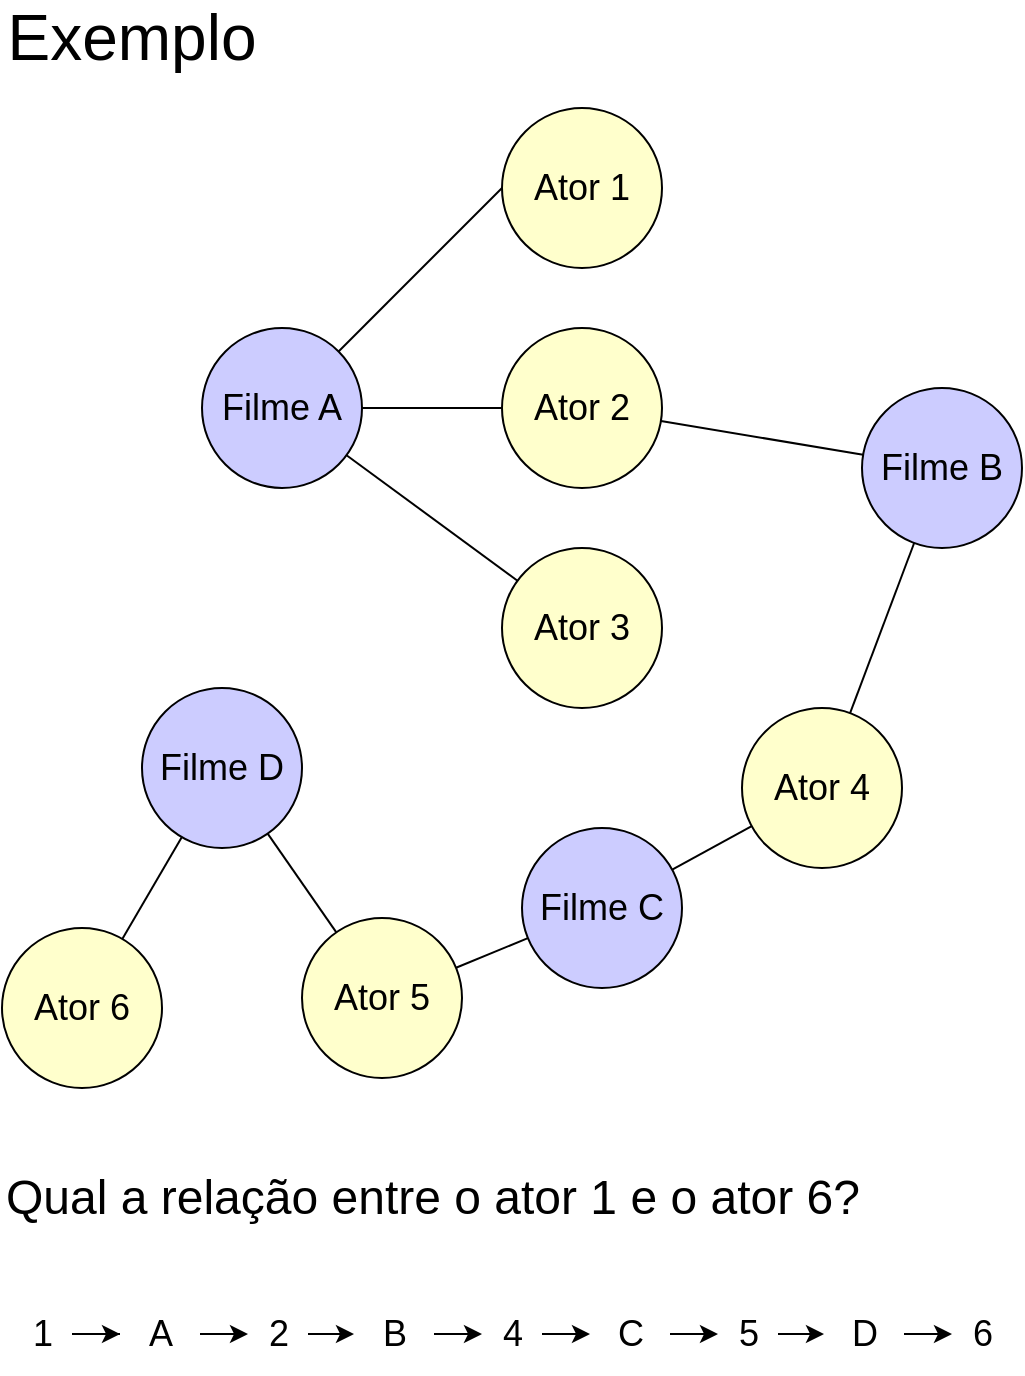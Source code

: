<mxfile version="24.7.12">
  <diagram name="Página-1" id="ZFZ0mHjnxTFNUvGVwivy">
    <mxGraphModel dx="1687" dy="918" grid="1" gridSize="10" guides="1" tooltips="1" connect="1" arrows="1" fold="1" page="1" pageScale="1" pageWidth="827" pageHeight="1169" math="0" shadow="0">
      <root>
        <mxCell id="0" />
        <mxCell id="1" parent="0" />
        <mxCell id="RYu9-wOBV0PyP74SdkXo-5" style="rounded=0;orthogonalLoop=1;jettySize=auto;html=1;entryX=0;entryY=0.5;entryDx=0;entryDy=0;endArrow=none;endFill=0;" edge="1" parent="1" source="RYu9-wOBV0PyP74SdkXo-1" target="RYu9-wOBV0PyP74SdkXo-2">
          <mxGeometry relative="1" as="geometry" />
        </mxCell>
        <mxCell id="RYu9-wOBV0PyP74SdkXo-6" style="edgeStyle=none;shape=connector;rounded=0;orthogonalLoop=1;jettySize=auto;html=1;strokeColor=default;align=center;verticalAlign=middle;fontFamily=Helvetica;fontSize=11;fontColor=default;labelBackgroundColor=default;endArrow=none;endFill=0;" edge="1" parent="1" source="RYu9-wOBV0PyP74SdkXo-1" target="RYu9-wOBV0PyP74SdkXo-3">
          <mxGeometry relative="1" as="geometry" />
        </mxCell>
        <mxCell id="RYu9-wOBV0PyP74SdkXo-7" style="edgeStyle=none;shape=connector;rounded=0;orthogonalLoop=1;jettySize=auto;html=1;strokeColor=default;align=center;verticalAlign=middle;fontFamily=Helvetica;fontSize=11;fontColor=default;labelBackgroundColor=default;endArrow=none;endFill=0;" edge="1" parent="1" source="RYu9-wOBV0PyP74SdkXo-1" target="RYu9-wOBV0PyP74SdkXo-4">
          <mxGeometry relative="1" as="geometry" />
        </mxCell>
        <mxCell id="RYu9-wOBV0PyP74SdkXo-1" value="Filme A" style="ellipse;whiteSpace=wrap;html=1;aspect=fixed;fillColor=#CCCCFF;strokeColor=#000000;fontSize=18;" vertex="1" parent="1">
          <mxGeometry x="185" y="290" width="80" height="80" as="geometry" />
        </mxCell>
        <mxCell id="RYu9-wOBV0PyP74SdkXo-2" value="Ator 1" style="ellipse;whiteSpace=wrap;html=1;aspect=fixed;fontSize=18;fillColor=#FFFFCC;" vertex="1" parent="1">
          <mxGeometry x="335" y="180" width="80" height="80" as="geometry" />
        </mxCell>
        <mxCell id="RYu9-wOBV0PyP74SdkXo-9" style="edgeStyle=none;shape=connector;rounded=0;orthogonalLoop=1;jettySize=auto;html=1;strokeColor=default;align=center;verticalAlign=middle;fontFamily=Helvetica;fontSize=11;fontColor=default;labelBackgroundColor=default;endArrow=none;endFill=0;" edge="1" parent="1" source="RYu9-wOBV0PyP74SdkXo-3" target="RYu9-wOBV0PyP74SdkXo-8">
          <mxGeometry relative="1" as="geometry" />
        </mxCell>
        <mxCell id="RYu9-wOBV0PyP74SdkXo-3" value="Ator 2" style="ellipse;whiteSpace=wrap;html=1;aspect=fixed;fontSize=18;fillColor=#FFFFCC;" vertex="1" parent="1">
          <mxGeometry x="335" y="290" width="80" height="80" as="geometry" />
        </mxCell>
        <mxCell id="RYu9-wOBV0PyP74SdkXo-4" value="Ator 3" style="ellipse;whiteSpace=wrap;html=1;aspect=fixed;fontSize=18;fillColor=#FFFFCC;" vertex="1" parent="1">
          <mxGeometry x="335" y="400" width="80" height="80" as="geometry" />
        </mxCell>
        <mxCell id="RYu9-wOBV0PyP74SdkXo-11" style="edgeStyle=none;shape=connector;rounded=0;orthogonalLoop=1;jettySize=auto;html=1;strokeColor=default;align=center;verticalAlign=middle;fontFamily=Helvetica;fontSize=11;fontColor=default;labelBackgroundColor=default;endArrow=none;endFill=0;" edge="1" parent="1" source="RYu9-wOBV0PyP74SdkXo-8" target="RYu9-wOBV0PyP74SdkXo-10">
          <mxGeometry relative="1" as="geometry" />
        </mxCell>
        <mxCell id="RYu9-wOBV0PyP74SdkXo-8" value="Filme B" style="ellipse;whiteSpace=wrap;html=1;aspect=fixed;fillColor=#CCCCFF;strokeColor=#000000;fontSize=18;" vertex="1" parent="1">
          <mxGeometry x="515" y="320" width="80" height="80" as="geometry" />
        </mxCell>
        <mxCell id="RYu9-wOBV0PyP74SdkXo-16" style="edgeStyle=none;shape=connector;rounded=0;orthogonalLoop=1;jettySize=auto;html=1;strokeColor=default;align=center;verticalAlign=middle;fontFamily=Helvetica;fontSize=11;fontColor=default;labelBackgroundColor=default;endArrow=none;endFill=0;" edge="1" parent="1" source="RYu9-wOBV0PyP74SdkXo-10" target="RYu9-wOBV0PyP74SdkXo-12">
          <mxGeometry relative="1" as="geometry" />
        </mxCell>
        <mxCell id="RYu9-wOBV0PyP74SdkXo-10" value="Ator 4" style="ellipse;whiteSpace=wrap;html=1;aspect=fixed;fontSize=18;fillColor=#FFFFCC;" vertex="1" parent="1">
          <mxGeometry x="455" y="480" width="80" height="80" as="geometry" />
        </mxCell>
        <mxCell id="RYu9-wOBV0PyP74SdkXo-18" style="edgeStyle=none;shape=connector;rounded=0;orthogonalLoop=1;jettySize=auto;html=1;strokeColor=default;align=center;verticalAlign=middle;fontFamily=Helvetica;fontSize=11;fontColor=default;labelBackgroundColor=default;endArrow=none;endFill=0;" edge="1" parent="1" source="RYu9-wOBV0PyP74SdkXo-12" target="RYu9-wOBV0PyP74SdkXo-17">
          <mxGeometry relative="1" as="geometry" />
        </mxCell>
        <mxCell id="RYu9-wOBV0PyP74SdkXo-12" value="Filme C" style="ellipse;whiteSpace=wrap;html=1;aspect=fixed;fillColor=#CCCCFF;strokeColor=#000000;fontSize=18;" vertex="1" parent="1">
          <mxGeometry x="345" y="540" width="80" height="80" as="geometry" />
        </mxCell>
        <mxCell id="RYu9-wOBV0PyP74SdkXo-13" style="edgeStyle=none;shape=connector;rounded=0;orthogonalLoop=1;jettySize=auto;html=1;exitX=0.5;exitY=1;exitDx=0;exitDy=0;strokeColor=default;align=center;verticalAlign=middle;fontFamily=Helvetica;fontSize=11;fontColor=default;labelBackgroundColor=default;endArrow=none;endFill=0;" edge="1" parent="1" source="RYu9-wOBV0PyP74SdkXo-10" target="RYu9-wOBV0PyP74SdkXo-10">
          <mxGeometry relative="1" as="geometry" />
        </mxCell>
        <mxCell id="RYu9-wOBV0PyP74SdkXo-20" style="edgeStyle=none;shape=connector;rounded=0;orthogonalLoop=1;jettySize=auto;html=1;strokeColor=default;align=center;verticalAlign=middle;fontFamily=Helvetica;fontSize=11;fontColor=default;labelBackgroundColor=default;endArrow=none;endFill=0;" edge="1" parent="1" source="RYu9-wOBV0PyP74SdkXo-17" target="RYu9-wOBV0PyP74SdkXo-19">
          <mxGeometry relative="1" as="geometry" />
        </mxCell>
        <mxCell id="RYu9-wOBV0PyP74SdkXo-17" value="Ator 5" style="ellipse;whiteSpace=wrap;html=1;aspect=fixed;fontSize=18;fillColor=#FFFFCC;" vertex="1" parent="1">
          <mxGeometry x="235" y="585" width="80" height="80" as="geometry" />
        </mxCell>
        <mxCell id="RYu9-wOBV0PyP74SdkXo-22" style="edgeStyle=none;shape=connector;rounded=0;orthogonalLoop=1;jettySize=auto;html=1;strokeColor=default;align=center;verticalAlign=middle;fontFamily=Helvetica;fontSize=11;fontColor=default;labelBackgroundColor=default;endArrow=none;endFill=0;" edge="1" parent="1" source="RYu9-wOBV0PyP74SdkXo-19" target="RYu9-wOBV0PyP74SdkXo-21">
          <mxGeometry relative="1" as="geometry" />
        </mxCell>
        <mxCell id="RYu9-wOBV0PyP74SdkXo-19" value="Filme D" style="ellipse;whiteSpace=wrap;html=1;aspect=fixed;fillColor=#CCCCFF;strokeColor=#000000;fontSize=18;" vertex="1" parent="1">
          <mxGeometry x="155" y="470" width="80" height="80" as="geometry" />
        </mxCell>
        <mxCell id="RYu9-wOBV0PyP74SdkXo-21" value="Ator 6" style="ellipse;whiteSpace=wrap;html=1;aspect=fixed;fontSize=18;fillColor=#FFFFCC;" vertex="1" parent="1">
          <mxGeometry x="85" y="590" width="80" height="80" as="geometry" />
        </mxCell>
        <mxCell id="RYu9-wOBV0PyP74SdkXo-23" value="Exemplo" style="text;html=1;align=center;verticalAlign=middle;whiteSpace=wrap;rounded=0;fontFamily=Helvetica;fontSize=32;fontColor=default;labelBackgroundColor=none;" vertex="1" parent="1">
          <mxGeometry x="120" y="130" width="60" height="30" as="geometry" />
        </mxCell>
        <mxCell id="RYu9-wOBV0PyP74SdkXo-24" value="Qual a relação entre o ator 1 e o ator 6?" style="text;html=1;align=left;verticalAlign=middle;whiteSpace=wrap;rounded=0;fontFamily=Helvetica;fontSize=24;fontColor=default;labelBackgroundColor=none;" vertex="1" parent="1">
          <mxGeometry x="85" y="710" width="480" height="30" as="geometry" />
        </mxCell>
        <mxCell id="RYu9-wOBV0PyP74SdkXo-48" value="" style="group" vertex="1" connectable="0" parent="1">
          <mxGeometry x="90" y="773" width="500" height="40" as="geometry" />
        </mxCell>
        <mxCell id="RYu9-wOBV0PyP74SdkXo-35" style="edgeStyle=none;shape=connector;rounded=0;orthogonalLoop=1;jettySize=auto;html=1;strokeColor=default;align=center;verticalAlign=middle;fontFamily=Helvetica;fontSize=11;fontColor=default;labelBackgroundColor=default;endArrow=classic;endFill=1;" edge="1" parent="RYu9-wOBV0PyP74SdkXo-48" source="RYu9-wOBV0PyP74SdkXo-25" target="RYu9-wOBV0PyP74SdkXo-26">
          <mxGeometry relative="1" as="geometry" />
        </mxCell>
        <mxCell id="RYu9-wOBV0PyP74SdkXo-25" value="1" style="text;html=1;align=center;verticalAlign=middle;resizable=0;points=[];autosize=1;strokeColor=none;fillColor=none;fontFamily=Helvetica;fontSize=18;fontColor=default;labelBackgroundColor=none;" vertex="1" parent="RYu9-wOBV0PyP74SdkXo-48">
          <mxGeometry width="30" height="40" as="geometry" />
        </mxCell>
        <mxCell id="RYu9-wOBV0PyP74SdkXo-37" value="" style="edgeStyle=none;shape=connector;rounded=0;orthogonalLoop=1;jettySize=auto;html=1;strokeColor=default;align=center;verticalAlign=middle;fontFamily=Helvetica;fontSize=11;fontColor=default;labelBackgroundColor=default;endArrow=none;endFill=0;" edge="1" parent="RYu9-wOBV0PyP74SdkXo-48" source="RYu9-wOBV0PyP74SdkXo-26" target="RYu9-wOBV0PyP74SdkXo-25">
          <mxGeometry relative="1" as="geometry" />
        </mxCell>
        <mxCell id="RYu9-wOBV0PyP74SdkXo-40" style="edgeStyle=none;shape=connector;rounded=0;orthogonalLoop=1;jettySize=auto;html=1;strokeColor=default;align=center;verticalAlign=middle;fontFamily=Helvetica;fontSize=11;fontColor=default;labelBackgroundColor=default;endArrow=classic;endFill=1;" edge="1" parent="RYu9-wOBV0PyP74SdkXo-48" source="RYu9-wOBV0PyP74SdkXo-26" target="RYu9-wOBV0PyP74SdkXo-27">
          <mxGeometry relative="1" as="geometry" />
        </mxCell>
        <mxCell id="RYu9-wOBV0PyP74SdkXo-26" value="A" style="text;html=1;align=center;verticalAlign=middle;resizable=0;points=[];autosize=1;strokeColor=none;fillColor=none;fontFamily=Helvetica;fontSize=18;fontColor=default;labelBackgroundColor=none;" vertex="1" parent="RYu9-wOBV0PyP74SdkXo-48">
          <mxGeometry x="54" width="40" height="40" as="geometry" />
        </mxCell>
        <mxCell id="RYu9-wOBV0PyP74SdkXo-42" style="edgeStyle=none;shape=connector;rounded=0;orthogonalLoop=1;jettySize=auto;html=1;strokeColor=default;align=center;verticalAlign=middle;fontFamily=Helvetica;fontSize=11;fontColor=default;labelBackgroundColor=default;endArrow=classic;endFill=1;" edge="1" parent="RYu9-wOBV0PyP74SdkXo-48" source="RYu9-wOBV0PyP74SdkXo-27" target="RYu9-wOBV0PyP74SdkXo-28">
          <mxGeometry relative="1" as="geometry" />
        </mxCell>
        <mxCell id="RYu9-wOBV0PyP74SdkXo-27" value="2" style="text;html=1;align=center;verticalAlign=middle;resizable=0;points=[];autosize=1;strokeColor=none;fillColor=none;fontFamily=Helvetica;fontSize=18;fontColor=default;labelBackgroundColor=none;" vertex="1" parent="RYu9-wOBV0PyP74SdkXo-48">
          <mxGeometry x="118" width="30" height="40" as="geometry" />
        </mxCell>
        <mxCell id="RYu9-wOBV0PyP74SdkXo-43" style="edgeStyle=none;shape=connector;rounded=0;orthogonalLoop=1;jettySize=auto;html=1;strokeColor=default;align=center;verticalAlign=middle;fontFamily=Helvetica;fontSize=11;fontColor=default;labelBackgroundColor=default;endArrow=classic;endFill=1;" edge="1" parent="RYu9-wOBV0PyP74SdkXo-48" source="RYu9-wOBV0PyP74SdkXo-28" target="RYu9-wOBV0PyP74SdkXo-29">
          <mxGeometry relative="1" as="geometry" />
        </mxCell>
        <mxCell id="RYu9-wOBV0PyP74SdkXo-28" value="B" style="text;html=1;align=center;verticalAlign=middle;resizable=0;points=[];autosize=1;strokeColor=none;fillColor=none;fontFamily=Helvetica;fontSize=18;fontColor=default;labelBackgroundColor=none;" vertex="1" parent="RYu9-wOBV0PyP74SdkXo-48">
          <mxGeometry x="171" width="40" height="40" as="geometry" />
        </mxCell>
        <mxCell id="RYu9-wOBV0PyP74SdkXo-44" style="edgeStyle=none;shape=connector;rounded=0;orthogonalLoop=1;jettySize=auto;html=1;strokeColor=default;align=center;verticalAlign=middle;fontFamily=Helvetica;fontSize=11;fontColor=default;labelBackgroundColor=default;endArrow=classic;endFill=1;" edge="1" parent="RYu9-wOBV0PyP74SdkXo-48" source="RYu9-wOBV0PyP74SdkXo-29" target="RYu9-wOBV0PyP74SdkXo-30">
          <mxGeometry relative="1" as="geometry" />
        </mxCell>
        <mxCell id="RYu9-wOBV0PyP74SdkXo-29" value="4" style="text;html=1;align=center;verticalAlign=middle;resizable=0;points=[];autosize=1;strokeColor=none;fillColor=none;fontFamily=Helvetica;fontSize=18;fontColor=default;labelBackgroundColor=none;" vertex="1" parent="RYu9-wOBV0PyP74SdkXo-48">
          <mxGeometry x="235" width="30" height="40" as="geometry" />
        </mxCell>
        <mxCell id="RYu9-wOBV0PyP74SdkXo-45" style="edgeStyle=none;shape=connector;rounded=0;orthogonalLoop=1;jettySize=auto;html=1;strokeColor=default;align=center;verticalAlign=middle;fontFamily=Helvetica;fontSize=11;fontColor=default;labelBackgroundColor=default;endArrow=classic;endFill=1;" edge="1" parent="RYu9-wOBV0PyP74SdkXo-48" source="RYu9-wOBV0PyP74SdkXo-30" target="RYu9-wOBV0PyP74SdkXo-31">
          <mxGeometry relative="1" as="geometry" />
        </mxCell>
        <mxCell id="RYu9-wOBV0PyP74SdkXo-30" value="C" style="text;html=1;align=center;verticalAlign=middle;resizable=0;points=[];autosize=1;strokeColor=none;fillColor=none;fontFamily=Helvetica;fontSize=18;fontColor=default;labelBackgroundColor=none;" vertex="1" parent="RYu9-wOBV0PyP74SdkXo-48">
          <mxGeometry x="289" width="40" height="40" as="geometry" />
        </mxCell>
        <mxCell id="RYu9-wOBV0PyP74SdkXo-46" style="edgeStyle=none;shape=connector;rounded=0;orthogonalLoop=1;jettySize=auto;html=1;strokeColor=default;align=center;verticalAlign=middle;fontFamily=Helvetica;fontSize=11;fontColor=default;labelBackgroundColor=default;endArrow=classic;endFill=1;" edge="1" parent="RYu9-wOBV0PyP74SdkXo-48" source="RYu9-wOBV0PyP74SdkXo-31" target="RYu9-wOBV0PyP74SdkXo-32">
          <mxGeometry relative="1" as="geometry" />
        </mxCell>
        <mxCell id="RYu9-wOBV0PyP74SdkXo-31" value="5" style="text;html=1;align=center;verticalAlign=middle;resizable=0;points=[];autosize=1;strokeColor=none;fillColor=none;fontFamily=Helvetica;fontSize=18;fontColor=default;labelBackgroundColor=none;" vertex="1" parent="RYu9-wOBV0PyP74SdkXo-48">
          <mxGeometry x="353" width="30" height="40" as="geometry" />
        </mxCell>
        <mxCell id="RYu9-wOBV0PyP74SdkXo-47" style="edgeStyle=none;shape=connector;rounded=0;orthogonalLoop=1;jettySize=auto;html=1;strokeColor=default;align=center;verticalAlign=middle;fontFamily=Helvetica;fontSize=11;fontColor=default;labelBackgroundColor=default;endArrow=classic;endFill=1;" edge="1" parent="RYu9-wOBV0PyP74SdkXo-48" source="RYu9-wOBV0PyP74SdkXo-32" target="RYu9-wOBV0PyP74SdkXo-33">
          <mxGeometry relative="1" as="geometry" />
        </mxCell>
        <mxCell id="RYu9-wOBV0PyP74SdkXo-32" value="D" style="text;html=1;align=center;verticalAlign=middle;resizable=0;points=[];autosize=1;strokeColor=none;fillColor=none;fontFamily=Helvetica;fontSize=18;fontColor=default;labelBackgroundColor=none;" vertex="1" parent="RYu9-wOBV0PyP74SdkXo-48">
          <mxGeometry x="406" width="40" height="40" as="geometry" />
        </mxCell>
        <mxCell id="RYu9-wOBV0PyP74SdkXo-33" value="6" style="text;html=1;align=center;verticalAlign=middle;resizable=0;points=[];autosize=1;strokeColor=none;fillColor=none;fontFamily=Helvetica;fontSize=18;fontColor=default;labelBackgroundColor=none;" vertex="1" parent="RYu9-wOBV0PyP74SdkXo-48">
          <mxGeometry x="470" width="30" height="40" as="geometry" />
        </mxCell>
      </root>
    </mxGraphModel>
  </diagram>
</mxfile>
